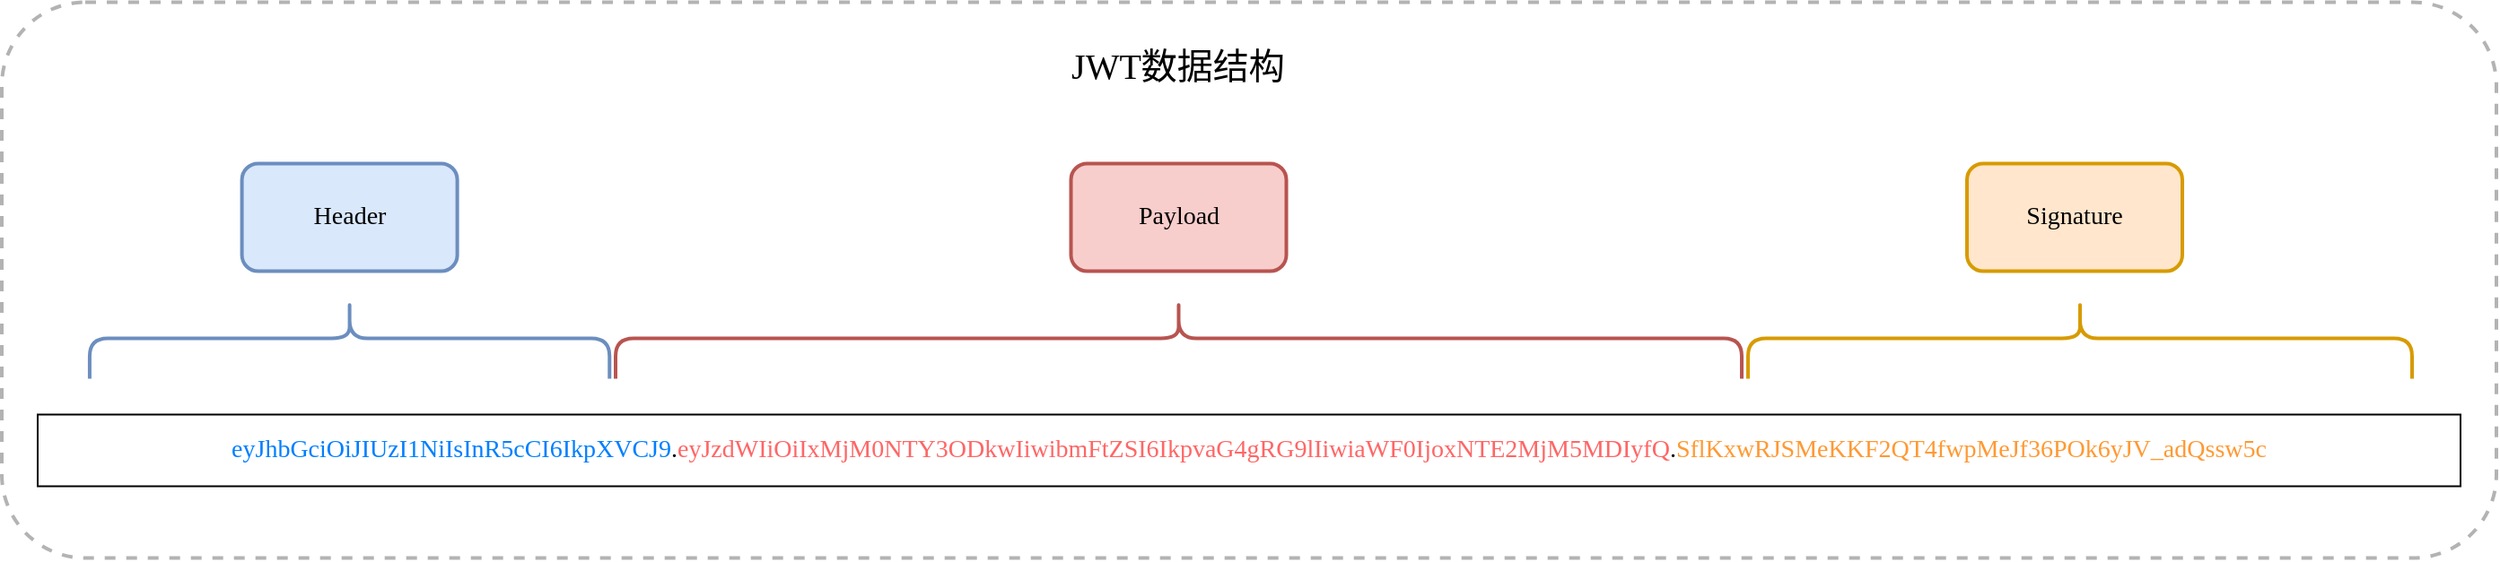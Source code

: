 <mxfile version="13.6.2" type="device"><diagram id="prHxvXMi4-WdD2lMdqLA" name="第 1 页"><mxGraphModel dx="1550" dy="887" grid="1" gridSize="10" guides="1" tooltips="1" connect="1" arrows="1" fold="1" page="1" pageScale="1" pageWidth="827" pageHeight="1169" math="0" shadow="0"><root><mxCell id="0"/><mxCell id="1" parent="0"/><mxCell id="QGpvdjf0J95wr385aZWJ-8" value="" style="rounded=1;whiteSpace=wrap;html=1;strokeWidth=2;fontFamily=Comic Sans MS;fontSize=14;dashed=1;fillColor=none;fontColor=#E6E6E6;strokeColor=#B3B3B3;" vertex="1" parent="1"><mxGeometry x="30" y="26.25" width="1390" height="310" as="geometry"/></mxCell><mxCell id="QGpvdjf0J95wr385aZWJ-1" value="&lt;div style=&quot;font-size: 14px&quot;&gt;&lt;font color=&quot;#007fff&quot;&gt;eyJhbGciOiJIUzI1NiIsInR5cCI6IkpXVCJ9&lt;/font&gt;.&lt;span style=&quot;font-size: 14px&quot;&gt;&lt;font color=&quot;#ff6666&quot;&gt;eyJzdWIiOiIxMjM0NTY3ODkwIiwibmFtZSI6IkpvaG4gRG9lIiwiaWF0IjoxNTE2MjM5MDIyfQ&lt;/font&gt;.&lt;/span&gt;&lt;span style=&quot;font-size: 14px&quot;&gt;&lt;font color=&quot;#ff9933&quot;&gt;SflKxwRJSMeKKF2QT4fwpMeJf36POk6yJV_adQssw5c&lt;/font&gt;&lt;/span&gt;&lt;/div&gt;" style="rounded=0;whiteSpace=wrap;html=1;fontFamily=Comic Sans MS;fontSize=14;" vertex="1" parent="1"><mxGeometry x="50" y="256.25" width="1350" height="40" as="geometry"/></mxCell><mxCell id="QGpvdjf0J95wr385aZWJ-2" value="Header" style="rounded=1;whiteSpace=wrap;html=1;fontFamily=Comic Sans MS;fontSize=14;strokeWidth=2;fillColor=#dae8fc;strokeColor=#6c8ebf;" vertex="1" parent="1"><mxGeometry x="163.8" y="116.25" width="120" height="60" as="geometry"/></mxCell><mxCell id="QGpvdjf0J95wr385aZWJ-3" value="Payload" style="rounded=1;whiteSpace=wrap;html=1;fontFamily=Comic Sans MS;fontSize=14;strokeWidth=2;fillColor=#f8cecc;strokeColor=#b85450;" vertex="1" parent="1"><mxGeometry x="625.75" y="116.25" width="120" height="60" as="geometry"/></mxCell><mxCell id="QGpvdjf0J95wr385aZWJ-4" value="Signature" style="rounded=1;whiteSpace=wrap;html=1;fontFamily=Comic Sans MS;fontSize=14;strokeWidth=2;fillColor=#ffe6cc;strokeColor=#d79b00;" vertex="1" parent="1"><mxGeometry x="1125" y="116.25" width="120" height="60" as="geometry"/></mxCell><mxCell id="QGpvdjf0J95wr385aZWJ-5" value="" style="shape=curlyBracket;whiteSpace=wrap;html=1;rounded=1;fontFamily=Comic Sans MS;fontSize=14;rotation=90;strokeWidth=2;fillColor=#ffe6cc;strokeColor=#d79b00;" vertex="1" parent="1"><mxGeometry x="1165.5" y="28.75" width="45" height="370" as="geometry"/></mxCell><mxCell id="QGpvdjf0J95wr385aZWJ-6" value="" style="shape=curlyBracket;whiteSpace=wrap;html=1;rounded=1;fontFamily=Comic Sans MS;fontSize=14;rotation=90;strokeWidth=2;fillColor=#f8cecc;strokeColor=#b85450;" vertex="1" parent="1"><mxGeometry x="663.25" y="-100" width="45" height="627.5" as="geometry"/></mxCell><mxCell id="QGpvdjf0J95wr385aZWJ-7" value="" style="shape=curlyBracket;whiteSpace=wrap;html=1;rounded=1;fontFamily=Comic Sans MS;fontSize=14;rotation=90;strokeWidth=2;fillColor=#dae8fc;strokeColor=#6c8ebf;" vertex="1" parent="1"><mxGeometry x="201.3" y="68.92" width="45" height="289.68" as="geometry"/></mxCell><mxCell id="QGpvdjf0J95wr385aZWJ-9" value="JWT数据结构" style="text;html=1;strokeColor=none;fillColor=none;align=center;verticalAlign=middle;whiteSpace=wrap;rounded=0;dashed=1;fontFamily=Comic Sans MS;fontSize=20;" vertex="1" parent="1"><mxGeometry x="577.25" y="46.25" width="217" height="30" as="geometry"/></mxCell></root></mxGraphModel></diagram></mxfile>